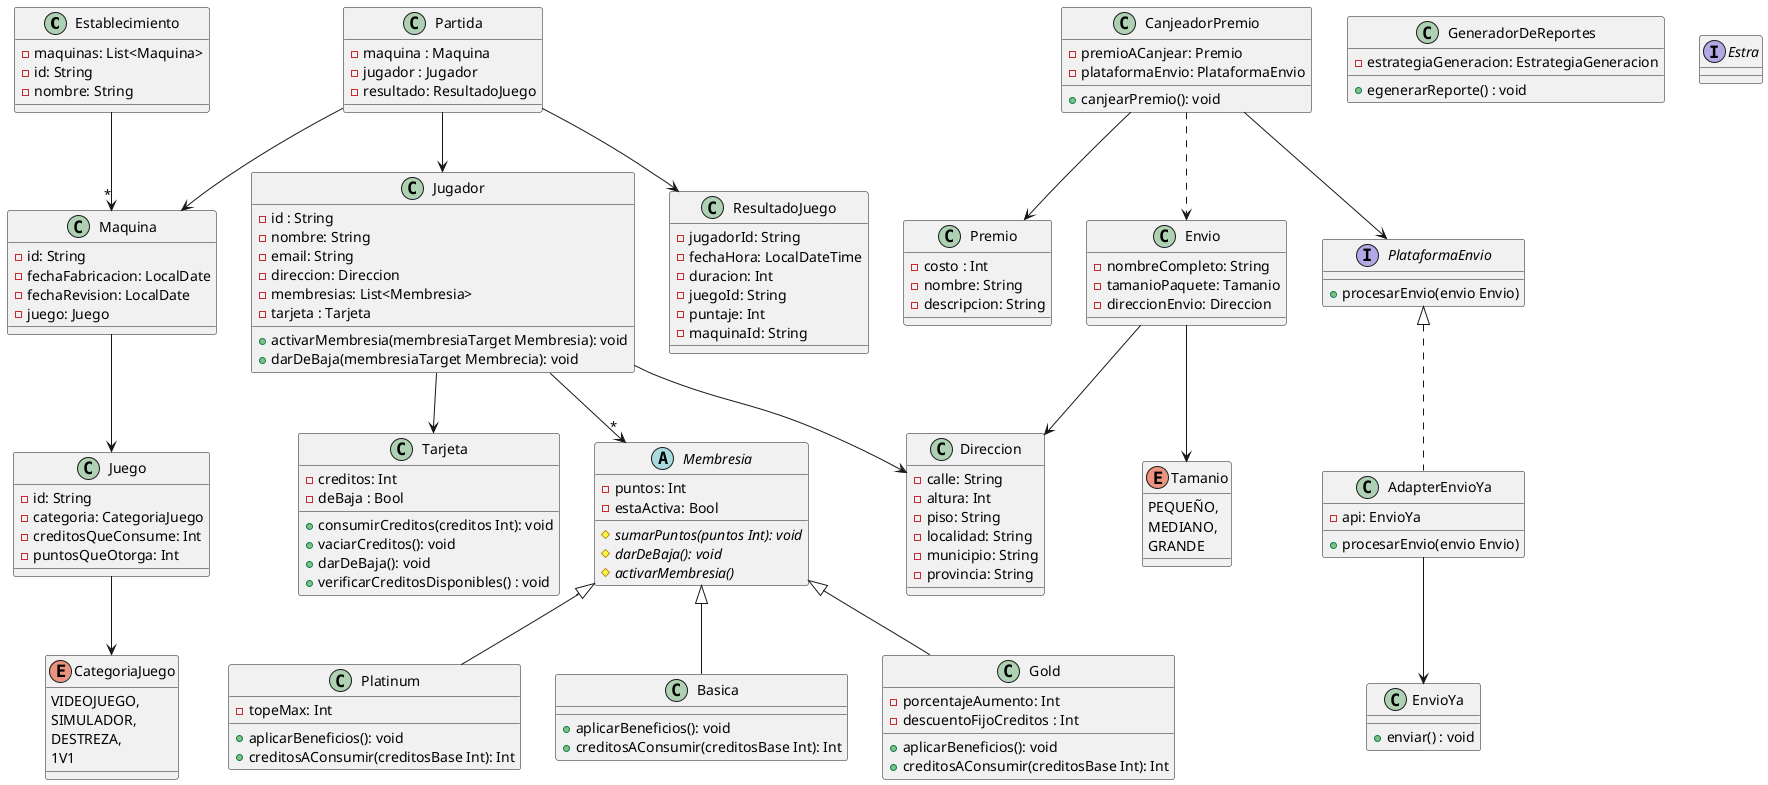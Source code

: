 @startuml gametrack

class Establecimiento{
    - maquinas: List<Maquina>
    - id: String
    - nombre: String
}

class Jugador{
    - id : String
    - nombre: String
    - email: String
    - direccion: Direccion
    - membresias: List<Membresia>
    - tarjeta : Tarjeta

    
    + activarMembresia(membresiaTarget Membresia): void
    + darDeBaja(membresiaTarget Membrecia): void
}

class Direccion{
    - calle: String
    - altura: Int
    - piso: String
    - localidad: String
    - municipio: String
    - provincia: String
}

class Tarjeta{
    - creditos: Int
    - deBaja : Bool

    + consumirCreditos(creditos Int): void
    + vaciarCreditos(): void
    + darDeBaja(): void
    + verificarCreditosDisponibles() : void
}

abstract class Membresia{
    - puntos: Int
    - estaActiva: Bool
    # {abstract} sumarPuntos(puntos Int): void
    # {abstract} darDeBaja(): void
    # {abstract} activarMembresia()
}

class Basica extends Membresia{
    + aplicarBeneficios(): void
    + creditosAConsumir(creditosBase Int): Int
}

class Gold extends Membresia{
    - porcentajeAumento: Int
    - descuentoFijoCreditos : Int
    + aplicarBeneficios(): void
    + creditosAConsumir(creditosBase Int): Int
}

class Platinum extends Membresia{
    - topeMax: Int
    + aplicarBeneficios(): void
    + creditosAConsumir(creditosBase Int): Int
}

class Maquina{
    - id: String
    - fechaFabricacion: LocalDate
    - fechaRevision: LocalDate
    - juego: Juego
}

class Juego{
    - id: String
    - categoria: CategoriaJuego
    - creditosQueConsume: Int
    - puntosQueOtorga: Int
}

enum CategoriaJuego{
    VIDEOJUEGO,
    SIMULADOR,
    DESTREZA,
    1V1
}

class Partida{
    - maquina : Maquina
    - jugador : Jugador
    - resultado: ResultadoJuego
}

class ResultadoJuego{
    -jugadorId: String
    -fechaHora: LocalDateTime
    -duracion: Int
    -juegoId: String
    -puntaje: Int
    -maquinaId: String
}

class Premio{
    - costo : Int  
    - nombre: String
    - descripcion: String
}

class CanjeadorPremio{
    - premioACanjear: Premio
    - plataformaEnvio: PlataformaEnvio

    + canjearPremio(): void
}

interface PlataformaEnvio{
    + procesarEnvio(envio Envio)
}

class AdapterEnvioYa implements PlataformaEnvio{
    - api: EnvioYa
    + procesarEnvio(envio Envio)
}

class EnvioYa{
    + enviar() : void
}

class Envio{
    - nombreCompleto: String
    - tamanioPaquete: Tamanio
    - direccionEnvio: Direccion
}

enum Tamanio{
    PEQUEÑO,
    MEDIANO,
    GRANDE
}

class GeneradorDeReportes{
    - estrategiaGeneracion: EstrategiaGeneracion

    + egenerarReporte() : void
}

interface Estra


Jugador --> Tarjeta
Jugador --> Direccion
Jugador --> "*" Membresia
Establecimiento --> "*" Maquina
Maquina --> Juego
Partida --> Jugador
Partida --> ResultadoJuego
Partida --> Maquina
Juego --> CategoriaJuego
CanjeadorPremio --> Premio
CanjeadorPremio --> PlataformaEnvio
Envio --> Direccion
Envio --> Tamanio
AdapterEnvioYa --> EnvioYa
CanjeadorPremio ..> Envio



@enduml